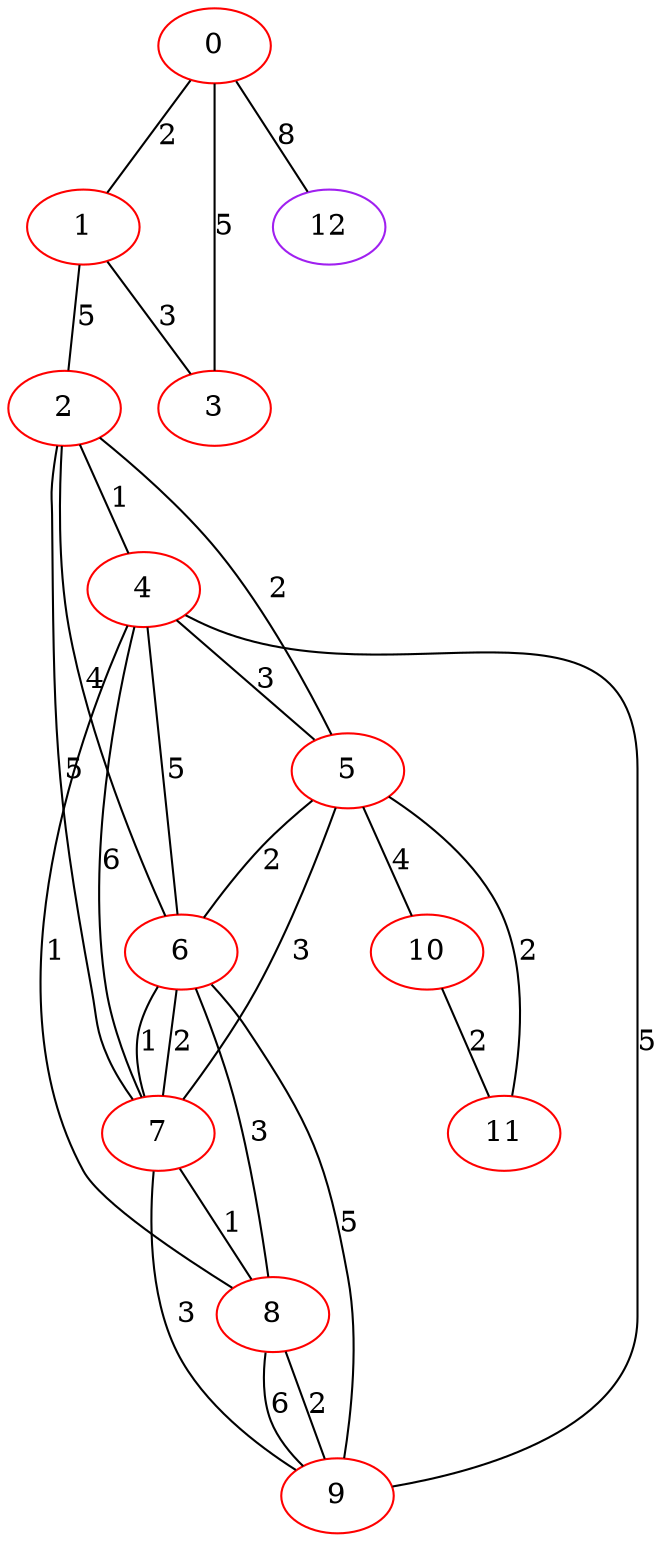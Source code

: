 graph "" {
0 [color=red, weight=1];
1 [color=red, weight=1];
2 [color=red, weight=1];
3 [color=red, weight=1];
4 [color=red, weight=1];
5 [color=red, weight=1];
6 [color=red, weight=1];
7 [color=red, weight=1];
8 [color=red, weight=1];
9 [color=red, weight=1];
10 [color=red, weight=1];
11 [color=red, weight=1];
12 [color=purple, weight=4];
0 -- 1  [key=0, label=2];
0 -- 3  [key=0, label=5];
0 -- 12  [key=0, label=8];
1 -- 2  [key=0, label=5];
1 -- 3  [key=0, label=3];
2 -- 4  [key=0, label=1];
2 -- 5  [key=0, label=2];
2 -- 6  [key=0, label=4];
2 -- 7  [key=0, label=5];
4 -- 5  [key=0, label=3];
4 -- 6  [key=0, label=5];
4 -- 7  [key=0, label=6];
4 -- 8  [key=0, label=1];
4 -- 9  [key=0, label=5];
5 -- 6  [key=0, label=2];
5 -- 7  [key=0, label=3];
5 -- 10  [key=0, label=4];
5 -- 11  [key=0, label=2];
6 -- 7  [key=0, label=2];
6 -- 7  [key=1, label=1];
6 -- 8  [key=0, label=3];
6 -- 9  [key=0, label=5];
7 -- 8  [key=0, label=1];
7 -- 9  [key=0, label=3];
8 -- 9  [key=0, label=6];
8 -- 9  [key=1, label=2];
10 -- 11  [key=0, label=2];
}
